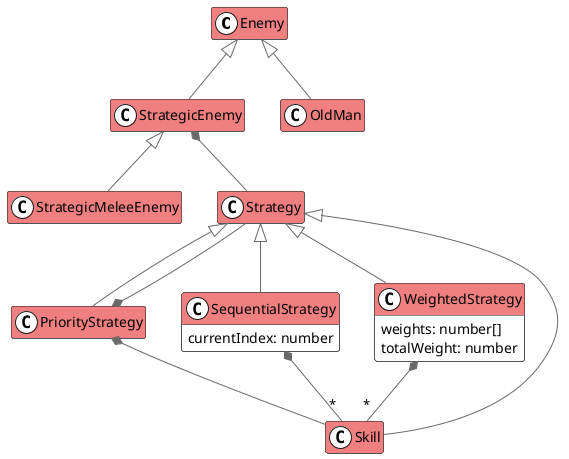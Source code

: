 @startuml

scale 1.0
hide empty methods
hide empty attributes
skinparam arrowColor #DimGray
<style>
spotClass { BackgroundColor white }
</style>
skinparam class {
  BackgroundColor White
  HeaderBackgroundColor LightCoral
}

class Enemy {
}

class PriorityStrategy {
}

class SequentialStrategy {
  currentIndex: number
}

class WeightedStrategy {
  weights: number[]
  totalWeight: number
}

Enemy <|-- StrategicEnemy
Enemy <|-- OldMan
StrategicEnemy <|-- StrategicMeleeEnemy
StrategicEnemy *-- Strategy
Strategy <|-- Skill
Strategy <|-- PriorityStrategy
Strategy <|-- SequentialStrategy
Strategy <|-- WeightedStrategy
PriorityStrategy *-- Skill
PriorityStrategy *-- Strategy
WeightedStrategy *-- "*" Skill
SequentialStrategy *-- "*" Skill

@enduml
